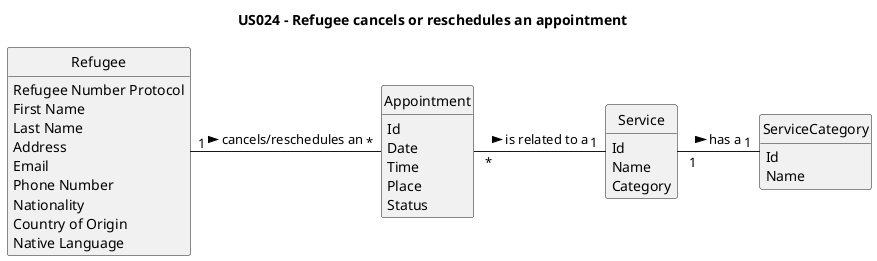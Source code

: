 @startuml
skinparam monochrome true
skinparam packageStyle rectangle
skinparam shadowing false

skinparam classAttributeIconSize 0

hide circle
hide methods

title US024 - Refugee cancels or reschedules an appointment

class Appointment {
    Id
    Date
    Time
    Place
    Status
}

class Service {
    Id
    Name
    Category
}

class ServiceCategory {
    Id
    Name
}

class Refugee {
    Refugee Number Protocol
    First Name
    Last Name
    Address
    Email
    Phone Number
    Nationality
    Country of Origin
    Native Language
}


Refugee "1   " - "   *" Appointment : cancels/reschedules an >
Appointment " *   " - "   1" Service : is related to a >
Service " 1   " - "   1" ServiceCategory : has a >

@enduml